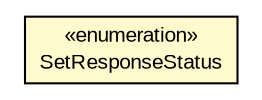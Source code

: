 #!/usr/local/bin/dot
#
# Class diagram 
# Generated by UMLGraph version R5_6-24-gf6e263 (http://www.umlgraph.org/)
#

digraph G {
	edge [fontname="arial",fontsize=10,labelfontname="arial",labelfontsize=10];
	node [fontname="arial",fontsize=10,shape=plaintext];
	nodesep=0.25;
	ranksep=0.5;
	// org.miloss.fgsms.services.interfaces.status.SetResponseStatus
	c373901 [label=<<table title="org.miloss.fgsms.services.interfaces.status.SetResponseStatus" border="0" cellborder="1" cellspacing="0" cellpadding="2" port="p" bgcolor="lemonChiffon" href="./SetResponseStatus.html">
		<tr><td><table border="0" cellspacing="0" cellpadding="1">
<tr><td align="center" balign="center"> &#171;enumeration&#187; </td></tr>
<tr><td align="center" balign="center"> SetResponseStatus </td></tr>
		</table></td></tr>
		</table>>, URL="./SetResponseStatus.html", fontname="arial", fontcolor="black", fontsize=10.0];
}

